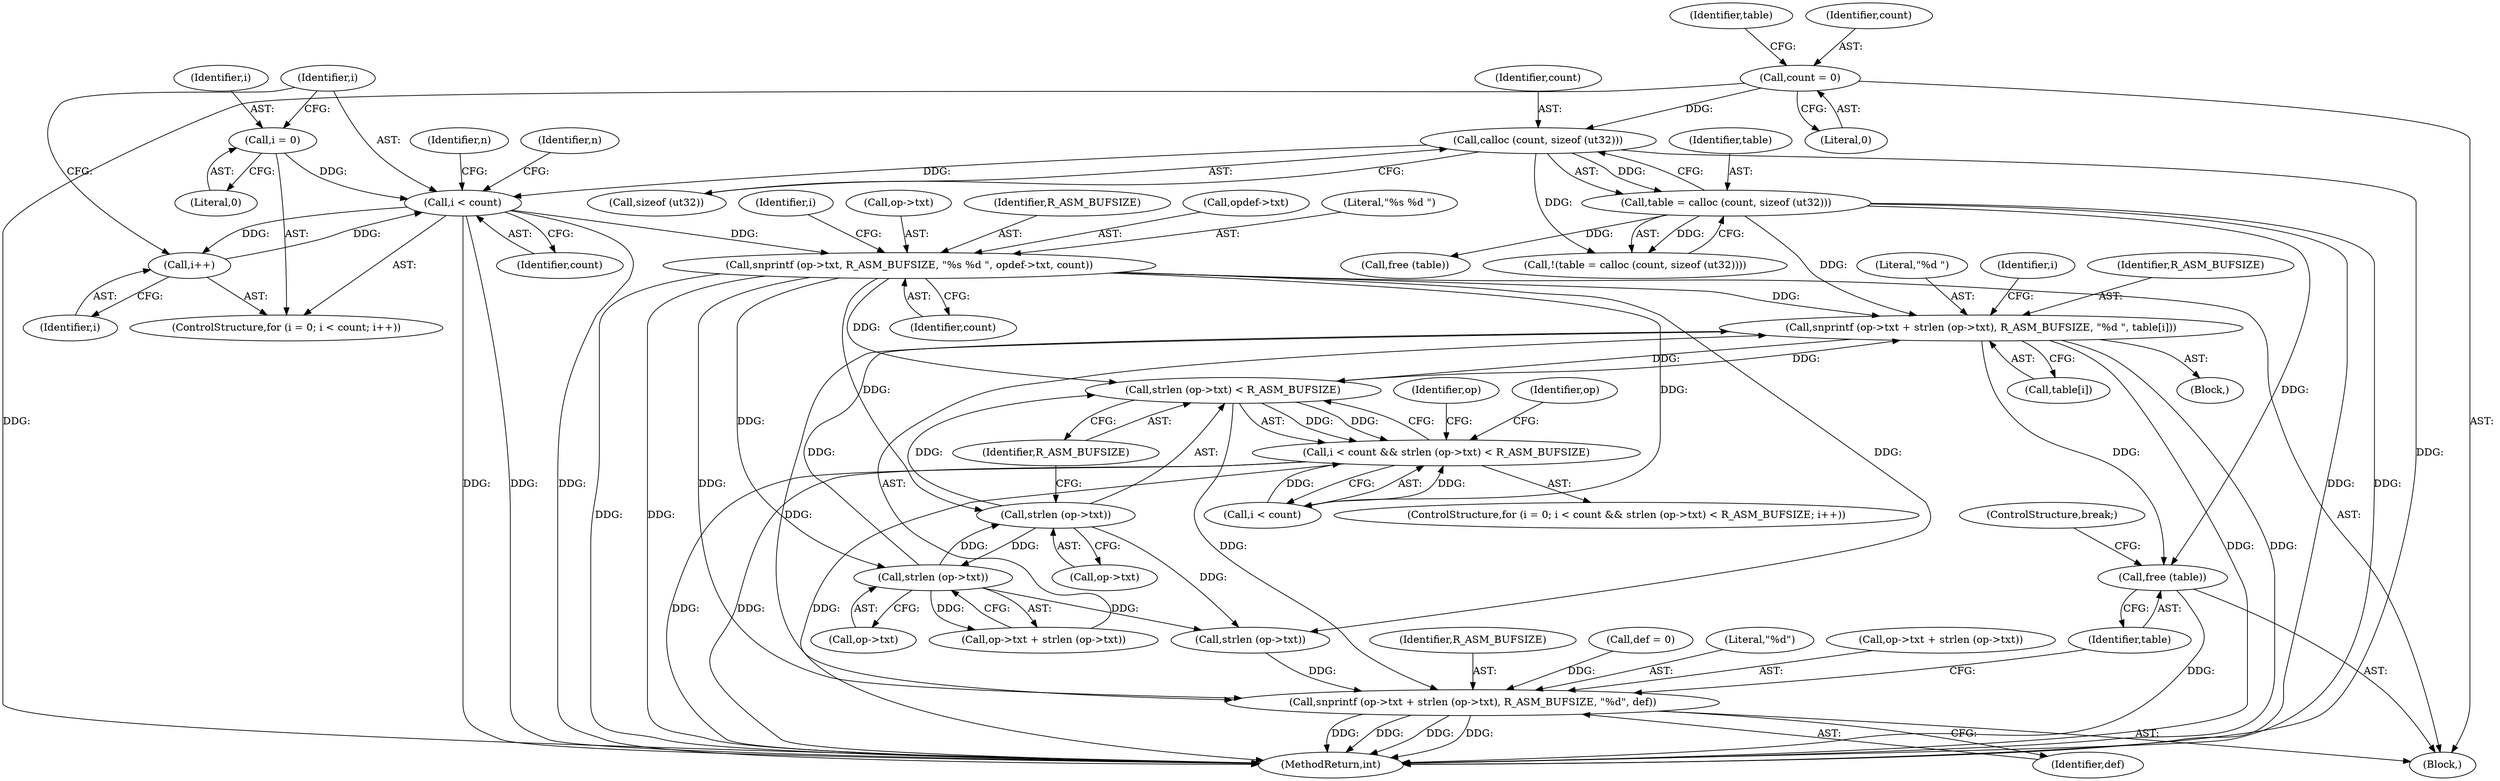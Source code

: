 digraph "0_radare2_52b1526443c1f433087928291d1c3d37a5600515@API" {
"1000586" [label="(Call,snprintf (op->txt + strlen (op->txt), R_ASM_BUFSIZE, \"%d \", table[i]))"];
"1000591" [label="(Call,strlen (op->txt))"];
"1000578" [label="(Call,strlen (op->txt))"];
"1000559" [label="(Call,snprintf (op->txt, R_ASM_BUFSIZE, \"%s %d \", opdef->txt, count))"];
"1000491" [label="(Call,i < count)"];
"1000488" [label="(Call,i = 0)"];
"1000494" [label="(Call,i++)"];
"1000473" [label="(Call,calloc (count, sizeof (ut32)))"];
"1000436" [label="(Call,count = 0)"];
"1000577" [label="(Call,strlen (op->txt) < R_ASM_BUFSIZE)"];
"1000586" [label="(Call,snprintf (op->txt + strlen (op->txt), R_ASM_BUFSIZE, \"%d \", table[i]))"];
"1000471" [label="(Call,table = calloc (count, sizeof (ut32)))"];
"1000573" [label="(Call,i < count && strlen (op->txt) < R_ASM_BUFSIZE)"];
"1000600" [label="(Call,snprintf (op->txt + strlen (op->txt), R_ASM_BUFSIZE, \"%d\", def))"];
"1000612" [label="(Call,free (table))"];
"1000596" [label="(Literal,\"%d \")"];
"1000573" [label="(Call,i < count && strlen (op->txt) < R_ASM_BUFSIZE)"];
"1000441" [label="(Identifier,table)"];
"1000584" [label="(Identifier,i)"];
"1000491" [label="(Call,i < count)"];
"1000603" [label="(Identifier,op)"];
"1000487" [label="(ControlStructure,for (i = 0; i < count; i++))"];
"1000586" [label="(Call,snprintf (op->txt + strlen (op->txt), R_ASM_BUFSIZE, \"%d \", table[i]))"];
"1000498" [label="(Identifier,n)"];
"1001073" [label="(MethodReturn,int)"];
"1000438" [label="(Literal,0)"];
"1000494" [label="(Call,i++)"];
"1000473" [label="(Call,calloc (count, sizeof (ut32)))"];
"1000585" [label="(Block,)"];
"1000495" [label="(Identifier,i)"];
"1000597" [label="(Call,table[i])"];
"1000559" [label="(Call,snprintf (op->txt, R_ASM_BUFSIZE, \"%s %d \", opdef->txt, count))"];
"1000436" [label="(Call,count = 0)"];
"1000563" [label="(Identifier,R_ASM_BUFSIZE)"];
"1000609" [label="(Identifier,R_ASM_BUFSIZE)"];
"1000591" [label="(Call,strlen (op->txt))"];
"1000613" [label="(Identifier,table)"];
"1000437" [label="(Identifier,count)"];
"1000488" [label="(Call,i = 0)"];
"1000578" [label="(Call,strlen (op->txt))"];
"1000605" [label="(Call,strlen (op->txt))"];
"1000616" [label="(Call,free (table))"];
"1000611" [label="(Identifier,def)"];
"1000434" [label="(Block,)"];
"1000568" [label="(Identifier,count)"];
"1000589" [label="(Identifier,op)"];
"1000565" [label="(Call,opdef->txt)"];
"1000564" [label="(Literal,\"%s %d \")"];
"1000574" [label="(Call,i < count)"];
"1000595" [label="(Identifier,R_ASM_BUFSIZE)"];
"1000471" [label="(Call,table = calloc (count, sizeof (ut32)))"];
"1000569" [label="(ControlStructure,for (i = 0; i < count && strlen (op->txt) < R_ASM_BUFSIZE; i++))"];
"1000571" [label="(Identifier,i)"];
"1000587" [label="(Call,op->txt + strlen (op->txt))"];
"1000582" [label="(Identifier,R_ASM_BUFSIZE)"];
"1000579" [label="(Call,op->txt)"];
"1000528" [label="(Identifier,n)"];
"1000475" [label="(Call,sizeof (ut32))"];
"1000612" [label="(Call,free (table))"];
"1000474" [label="(Identifier,count)"];
"1000470" [label="(Call,!(table = calloc (count, sizeof (ut32))))"];
"1000490" [label="(Literal,0)"];
"1000560" [label="(Call,op->txt)"];
"1000444" [label="(Call,def = 0)"];
"1000472" [label="(Identifier,table)"];
"1000592" [label="(Call,op->txt)"];
"1000493" [label="(Identifier,count)"];
"1000492" [label="(Identifier,i)"];
"1000610" [label="(Literal,\"%d\")"];
"1000489" [label="(Identifier,i)"];
"1000600" [label="(Call,snprintf (op->txt + strlen (op->txt), R_ASM_BUFSIZE, \"%d\", def))"];
"1000614" [label="(ControlStructure,break;)"];
"1000601" [label="(Call,op->txt + strlen (op->txt))"];
"1000577" [label="(Call,strlen (op->txt) < R_ASM_BUFSIZE)"];
"1000586" -> "1000585"  [label="AST: "];
"1000586" -> "1000597"  [label="CFG: "];
"1000587" -> "1000586"  [label="AST: "];
"1000595" -> "1000586"  [label="AST: "];
"1000596" -> "1000586"  [label="AST: "];
"1000597" -> "1000586"  [label="AST: "];
"1000584" -> "1000586"  [label="CFG: "];
"1000586" -> "1001073"  [label="DDG: "];
"1000586" -> "1001073"  [label="DDG: "];
"1000586" -> "1000577"  [label="DDG: "];
"1000591" -> "1000586"  [label="DDG: "];
"1000559" -> "1000586"  [label="DDG: "];
"1000577" -> "1000586"  [label="DDG: "];
"1000471" -> "1000586"  [label="DDG: "];
"1000586" -> "1000600"  [label="DDG: "];
"1000586" -> "1000612"  [label="DDG: "];
"1000591" -> "1000587"  [label="AST: "];
"1000591" -> "1000592"  [label="CFG: "];
"1000592" -> "1000591"  [label="AST: "];
"1000587" -> "1000591"  [label="CFG: "];
"1000591" -> "1000578"  [label="DDG: "];
"1000591" -> "1000587"  [label="DDG: "];
"1000578" -> "1000591"  [label="DDG: "];
"1000559" -> "1000591"  [label="DDG: "];
"1000591" -> "1000605"  [label="DDG: "];
"1000578" -> "1000577"  [label="AST: "];
"1000578" -> "1000579"  [label="CFG: "];
"1000579" -> "1000578"  [label="AST: "];
"1000582" -> "1000578"  [label="CFG: "];
"1000578" -> "1000577"  [label="DDG: "];
"1000559" -> "1000578"  [label="DDG: "];
"1000578" -> "1000605"  [label="DDG: "];
"1000559" -> "1000434"  [label="AST: "];
"1000559" -> "1000568"  [label="CFG: "];
"1000560" -> "1000559"  [label="AST: "];
"1000563" -> "1000559"  [label="AST: "];
"1000564" -> "1000559"  [label="AST: "];
"1000565" -> "1000559"  [label="AST: "];
"1000568" -> "1000559"  [label="AST: "];
"1000571" -> "1000559"  [label="CFG: "];
"1000559" -> "1001073"  [label="DDG: "];
"1000559" -> "1001073"  [label="DDG: "];
"1000491" -> "1000559"  [label="DDG: "];
"1000559" -> "1000574"  [label="DDG: "];
"1000559" -> "1000577"  [label="DDG: "];
"1000559" -> "1000605"  [label="DDG: "];
"1000559" -> "1000600"  [label="DDG: "];
"1000491" -> "1000487"  [label="AST: "];
"1000491" -> "1000493"  [label="CFG: "];
"1000492" -> "1000491"  [label="AST: "];
"1000493" -> "1000491"  [label="AST: "];
"1000498" -> "1000491"  [label="CFG: "];
"1000528" -> "1000491"  [label="CFG: "];
"1000491" -> "1001073"  [label="DDG: "];
"1000491" -> "1001073"  [label="DDG: "];
"1000491" -> "1001073"  [label="DDG: "];
"1000488" -> "1000491"  [label="DDG: "];
"1000494" -> "1000491"  [label="DDG: "];
"1000473" -> "1000491"  [label="DDG: "];
"1000491" -> "1000494"  [label="DDG: "];
"1000488" -> "1000487"  [label="AST: "];
"1000488" -> "1000490"  [label="CFG: "];
"1000489" -> "1000488"  [label="AST: "];
"1000490" -> "1000488"  [label="AST: "];
"1000492" -> "1000488"  [label="CFG: "];
"1000494" -> "1000487"  [label="AST: "];
"1000494" -> "1000495"  [label="CFG: "];
"1000495" -> "1000494"  [label="AST: "];
"1000492" -> "1000494"  [label="CFG: "];
"1000473" -> "1000471"  [label="AST: "];
"1000473" -> "1000475"  [label="CFG: "];
"1000474" -> "1000473"  [label="AST: "];
"1000475" -> "1000473"  [label="AST: "];
"1000471" -> "1000473"  [label="CFG: "];
"1000473" -> "1001073"  [label="DDG: "];
"1000473" -> "1000470"  [label="DDG: "];
"1000473" -> "1000471"  [label="DDG: "];
"1000436" -> "1000473"  [label="DDG: "];
"1000436" -> "1000434"  [label="AST: "];
"1000436" -> "1000438"  [label="CFG: "];
"1000437" -> "1000436"  [label="AST: "];
"1000438" -> "1000436"  [label="AST: "];
"1000441" -> "1000436"  [label="CFG: "];
"1000436" -> "1001073"  [label="DDG: "];
"1000577" -> "1000573"  [label="AST: "];
"1000577" -> "1000582"  [label="CFG: "];
"1000582" -> "1000577"  [label="AST: "];
"1000573" -> "1000577"  [label="CFG: "];
"1000577" -> "1000573"  [label="DDG: "];
"1000577" -> "1000573"  [label="DDG: "];
"1000577" -> "1000600"  [label="DDG: "];
"1000471" -> "1000470"  [label="AST: "];
"1000472" -> "1000471"  [label="AST: "];
"1000470" -> "1000471"  [label="CFG: "];
"1000471" -> "1001073"  [label="DDG: "];
"1000471" -> "1001073"  [label="DDG: "];
"1000471" -> "1000470"  [label="DDG: "];
"1000471" -> "1000612"  [label="DDG: "];
"1000471" -> "1000616"  [label="DDG: "];
"1000573" -> "1000569"  [label="AST: "];
"1000573" -> "1000574"  [label="CFG: "];
"1000574" -> "1000573"  [label="AST: "];
"1000589" -> "1000573"  [label="CFG: "];
"1000603" -> "1000573"  [label="CFG: "];
"1000573" -> "1001073"  [label="DDG: "];
"1000573" -> "1001073"  [label="DDG: "];
"1000573" -> "1001073"  [label="DDG: "];
"1000574" -> "1000573"  [label="DDG: "];
"1000574" -> "1000573"  [label="DDG: "];
"1000600" -> "1000434"  [label="AST: "];
"1000600" -> "1000611"  [label="CFG: "];
"1000601" -> "1000600"  [label="AST: "];
"1000609" -> "1000600"  [label="AST: "];
"1000610" -> "1000600"  [label="AST: "];
"1000611" -> "1000600"  [label="AST: "];
"1000613" -> "1000600"  [label="CFG: "];
"1000600" -> "1001073"  [label="DDG: "];
"1000600" -> "1001073"  [label="DDG: "];
"1000600" -> "1001073"  [label="DDG: "];
"1000600" -> "1001073"  [label="DDG: "];
"1000605" -> "1000600"  [label="DDG: "];
"1000444" -> "1000600"  [label="DDG: "];
"1000612" -> "1000434"  [label="AST: "];
"1000612" -> "1000613"  [label="CFG: "];
"1000613" -> "1000612"  [label="AST: "];
"1000614" -> "1000612"  [label="CFG: "];
"1000612" -> "1001073"  [label="DDG: "];
}
